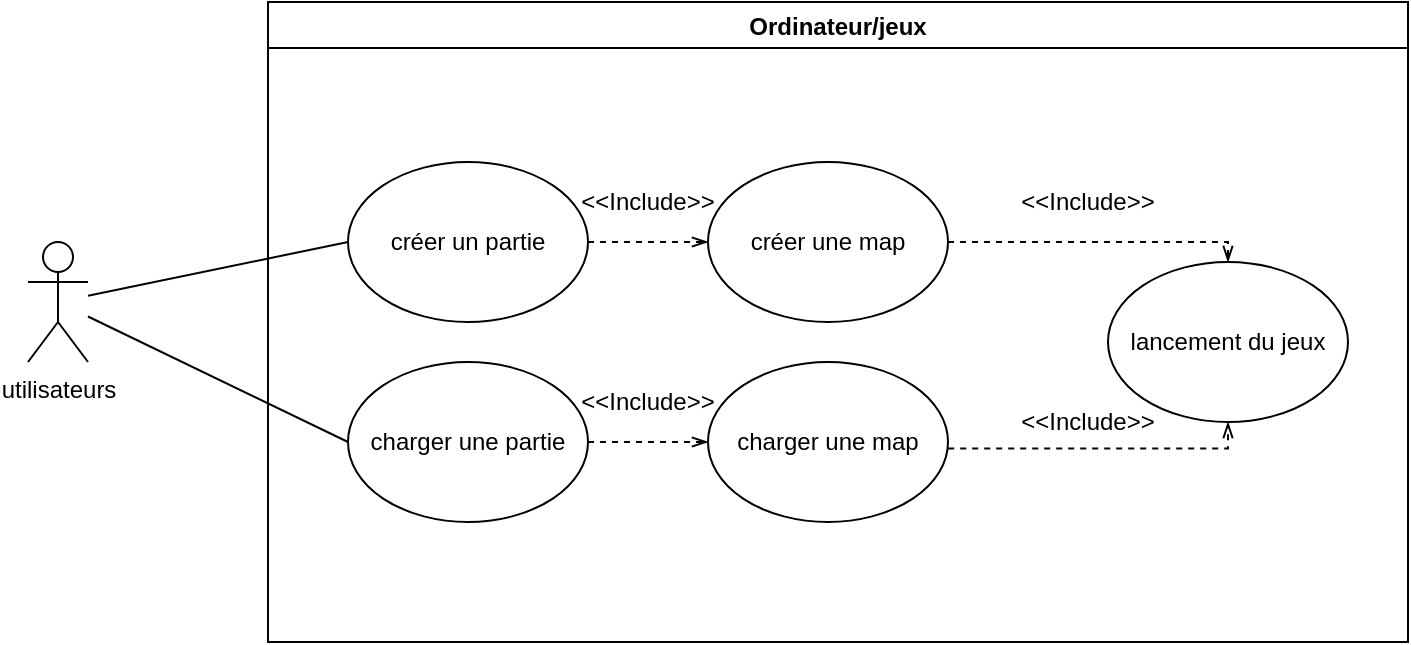 <mxfile version="14.0.5" type="device" pages="2"><diagram id="EUThWL9j5ouznEMJoP85" name="Page-1"><mxGraphModel dx="981" dy="486" grid="1" gridSize="10" guides="1" tooltips="1" connect="1" arrows="1" fold="1" page="1" pageScale="1" pageWidth="827" pageHeight="1169" math="0" shadow="0"><root><mxCell id="0"/><mxCell id="1" parent="0"/><mxCell id="mvIRnSmBuNdyTLVb6w0w-1" value="utilisateurs" style="shape=umlActor;verticalLabelPosition=bottom;verticalAlign=top;html=1;outlineConnect=0;" vertex="1" parent="1"><mxGeometry x="40" y="160" width="30" height="60" as="geometry"/></mxCell><mxCell id="mvIRnSmBuNdyTLVb6w0w-2" value="Ordinateur/jeux" style="swimlane;" vertex="1" parent="1"><mxGeometry x="160" y="40" width="570" height="320" as="geometry"/></mxCell><mxCell id="mvIRnSmBuNdyTLVb6w0w-5" value="créer un partie" style="ellipse;whiteSpace=wrap;html=1;" vertex="1" parent="mvIRnSmBuNdyTLVb6w0w-2"><mxGeometry x="40" y="80" width="120" height="80" as="geometry"/></mxCell><mxCell id="mvIRnSmBuNdyTLVb6w0w-6" value="charger une partie" style="ellipse;whiteSpace=wrap;html=1;" vertex="1" parent="mvIRnSmBuNdyTLVb6w0w-2"><mxGeometry x="40" y="180" width="120" height="80" as="geometry"/></mxCell><mxCell id="mvIRnSmBuNdyTLVb6w0w-15" style="edgeStyle=orthogonalEdgeStyle;rounded=0;orthogonalLoop=1;jettySize=auto;html=1;exitX=1;exitY=0.5;exitDx=0;exitDy=0;entryX=0;entryY=0.5;entryDx=0;entryDy=0;dashed=1;endArrow=openThin;endFill=0;" edge="1" parent="mvIRnSmBuNdyTLVb6w0w-2" source="mvIRnSmBuNdyTLVb6w0w-5" target="mvIRnSmBuNdyTLVb6w0w-13"><mxGeometry relative="1" as="geometry"/></mxCell><mxCell id="mvIRnSmBuNdyTLVb6w0w-13" value="créer&amp;nbsp;une map" style="ellipse;whiteSpace=wrap;html=1;" vertex="1" parent="mvIRnSmBuNdyTLVb6w0w-2"><mxGeometry x="220" y="80" width="120" height="80" as="geometry"/></mxCell><mxCell id="mvIRnSmBuNdyTLVb6w0w-12" value="charger une map" style="ellipse;whiteSpace=wrap;html=1;" vertex="1" parent="mvIRnSmBuNdyTLVb6w0w-2"><mxGeometry x="220" y="180" width="120" height="80" as="geometry"/></mxCell><mxCell id="mvIRnSmBuNdyTLVb6w0w-16" style="edgeStyle=orthogonalEdgeStyle;rounded=0;orthogonalLoop=1;jettySize=auto;html=1;exitX=1;exitY=0.5;exitDx=0;exitDy=0;entryX=0;entryY=0.5;entryDx=0;entryDy=0;dashed=1;endArrow=openThin;endFill=0;" edge="1" parent="mvIRnSmBuNdyTLVb6w0w-2" source="mvIRnSmBuNdyTLVb6w0w-6" target="mvIRnSmBuNdyTLVb6w0w-12"><mxGeometry relative="1" as="geometry"><mxPoint x="170" y="130" as="sourcePoint"/><mxPoint x="230" y="130" as="targetPoint"/></mxGeometry></mxCell><mxCell id="mvIRnSmBuNdyTLVb6w0w-17" value="lancement du jeux" style="ellipse;whiteSpace=wrap;html=1;" vertex="1" parent="mvIRnSmBuNdyTLVb6w0w-2"><mxGeometry x="420" y="130" width="120" height="80" as="geometry"/></mxCell><mxCell id="mvIRnSmBuNdyTLVb6w0w-18" style="edgeStyle=orthogonalEdgeStyle;rounded=0;orthogonalLoop=1;jettySize=auto;html=1;exitX=1;exitY=0.5;exitDx=0;exitDy=0;entryX=0.5;entryY=0;entryDx=0;entryDy=0;dashed=1;endArrow=openThin;endFill=0;" edge="1" parent="mvIRnSmBuNdyTLVb6w0w-2" source="mvIRnSmBuNdyTLVb6w0w-13" target="mvIRnSmBuNdyTLVb6w0w-17"><mxGeometry relative="1" as="geometry"><mxPoint x="170" y="130" as="sourcePoint"/><mxPoint x="230" y="130" as="targetPoint"/><Array as="points"><mxPoint x="480" y="120"/></Array></mxGeometry></mxCell><mxCell id="mvIRnSmBuNdyTLVb6w0w-19" style="edgeStyle=orthogonalEdgeStyle;rounded=0;orthogonalLoop=1;jettySize=auto;html=1;exitX=1.001;exitY=0.54;exitDx=0;exitDy=0;entryX=0.5;entryY=1;entryDx=0;entryDy=0;dashed=1;endArrow=openThin;endFill=0;exitPerimeter=0;" edge="1" parent="mvIRnSmBuNdyTLVb6w0w-2" source="mvIRnSmBuNdyTLVb6w0w-12" target="mvIRnSmBuNdyTLVb6w0w-17"><mxGeometry relative="1" as="geometry"><mxPoint x="350.0" y="130.0" as="sourcePoint"/><mxPoint x="490" y="140" as="targetPoint"/><Array as="points"><mxPoint x="480" y="223"/></Array></mxGeometry></mxCell><mxCell id="mvIRnSmBuNdyTLVb6w0w-20" value="&amp;lt;&amp;lt;Include&amp;gt;&amp;gt;" style="text;html=1;strokeColor=none;fillColor=none;align=center;verticalAlign=middle;whiteSpace=wrap;rounded=0;" vertex="1" parent="mvIRnSmBuNdyTLVb6w0w-2"><mxGeometry x="170" y="90" width="40" height="20" as="geometry"/></mxCell><mxCell id="mvIRnSmBuNdyTLVb6w0w-22" value="&amp;lt;&amp;lt;Include&amp;gt;&amp;gt;" style="text;html=1;strokeColor=none;fillColor=none;align=center;verticalAlign=middle;whiteSpace=wrap;rounded=0;" vertex="1" parent="mvIRnSmBuNdyTLVb6w0w-2"><mxGeometry x="170" y="190" width="40" height="20" as="geometry"/></mxCell><mxCell id="mvIRnSmBuNdyTLVb6w0w-24" value="&amp;lt;&amp;lt;Include&amp;gt;&amp;gt;" style="text;html=1;strokeColor=none;fillColor=none;align=center;verticalAlign=middle;whiteSpace=wrap;rounded=0;" vertex="1" parent="mvIRnSmBuNdyTLVb6w0w-2"><mxGeometry x="390" y="90" width="40" height="20" as="geometry"/></mxCell><mxCell id="mvIRnSmBuNdyTLVb6w0w-26" value="&amp;lt;&amp;lt;Include&amp;gt;&amp;gt;" style="text;html=1;strokeColor=none;fillColor=none;align=center;verticalAlign=middle;whiteSpace=wrap;rounded=0;" vertex="1" parent="mvIRnSmBuNdyTLVb6w0w-2"><mxGeometry x="390" y="200" width="40" height="20" as="geometry"/></mxCell><mxCell id="mvIRnSmBuNdyTLVb6w0w-10" value="" style="endArrow=none;html=1;entryX=0;entryY=0.5;entryDx=0;entryDy=0;" edge="1" parent="1" source="mvIRnSmBuNdyTLVb6w0w-1" target="mvIRnSmBuNdyTLVb6w0w-5"><mxGeometry width="50" height="50" relative="1" as="geometry"><mxPoint x="260" y="170" as="sourcePoint"/><mxPoint x="310" y="120" as="targetPoint"/></mxGeometry></mxCell><mxCell id="mvIRnSmBuNdyTLVb6w0w-11" value="" style="endArrow=none;html=1;entryX=0;entryY=0.5;entryDx=0;entryDy=0;" edge="1" parent="1" source="mvIRnSmBuNdyTLVb6w0w-1" target="mvIRnSmBuNdyTLVb6w0w-6"><mxGeometry width="50" height="50" relative="1" as="geometry"><mxPoint x="260" y="170" as="sourcePoint"/><mxPoint x="310" y="120" as="targetPoint"/></mxGeometry></mxCell></root></mxGraphModel></diagram><diagram id="LVaVbmAFFKcsizEupcQa" name="Page-2"><mxGraphModel dx="2500" dy="829" grid="1" gridSize="10" guides="1" tooltips="1" connect="1" arrows="1" fold="1" page="1" pageScale="1" pageWidth="827" pageHeight="1169" math="0" shadow="0"><root><mxCell id="_mFNCNcJrbNBxR88c6ex-0"/><mxCell id="_mFNCNcJrbNBxR88c6ex-1" parent="_mFNCNcJrbNBxR88c6ex-0"/><mxCell id="vflABK2YP-eUWzFaCHEH-0" value="Personages" style="shape=umlActor;verticalLabelPosition=bottom;verticalAlign=top;html=1;outlineConnect=0;" vertex="1" parent="_mFNCNcJrbNBxR88c6ex-1"><mxGeometry x="-40" y="460" width="30" height="60" as="geometry"/></mxCell><mxCell id="vflABK2YP-eUWzFaCHEH-1" value="Map" style="swimlane;" vertex="1" parent="_mFNCNcJrbNBxR88c6ex-1"><mxGeometry x="160" y="40" width="610" height="800" as="geometry"/></mxCell><mxCell id="vflABK2YP-eUWzFaCHEH-2" value="Déplacer" style="ellipse;whiteSpace=wrap;html=1;" vertex="1" parent="vflABK2YP-eUWzFaCHEH-1"><mxGeometry x="50" y="180" width="120" height="80" as="geometry"/></mxCell><mxCell id="vflABK2YP-eUWzFaCHEH-11" value="&amp;lt;&amp;lt;Extend&amp;gt;&amp;gt;" style="text;html=1;strokeColor=none;fillColor=none;align=center;verticalAlign=middle;whiteSpace=wrap;rounded=0;" vertex="1" parent="vflABK2YP-eUWzFaCHEH-1"><mxGeometry x="400" y="100" width="40" height="20" as="geometry"/></mxCell><mxCell id="vflABK2YP-eUWzFaCHEH-38" style="edgeStyle=none;rounded=0;orthogonalLoop=1;jettySize=auto;html=1;exitX=0.5;exitY=1;exitDx=0;exitDy=0;entryX=0.5;entryY=0;entryDx=0;entryDy=0;dashed=1;endArrow=open;endFill=0;" edge="1" parent="vflABK2YP-eUWzFaCHEH-1" source="vflABK2YP-eUWzFaCHEH-17" target="vflABK2YP-eUWzFaCHEH-2"><mxGeometry relative="1" as="geometry"/></mxCell><mxCell id="vflABK2YP-eUWzFaCHEH-17" value="Mourir" style="ellipse;whiteSpace=wrap;html=1;" vertex="1" parent="vflABK2YP-eUWzFaCHEH-1"><mxGeometry x="10" y="50" width="120" height="80" as="geometry"/></mxCell><mxCell id="vflABK2YP-eUWzFaCHEH-20" value="voiture" style="ellipse;whiteSpace=wrap;html=1;" vertex="1" parent="vflABK2YP-eUWzFaCHEH-1"><mxGeometry x="254" y="90" width="120" height="80" as="geometry"/></mxCell><mxCell id="vflABK2YP-eUWzFaCHEH-21" value="" style="endArrow=block;html=1;exitX=0;exitY=0.5;exitDx=0;exitDy=0;entryX=1;entryY=0;entryDx=0;entryDy=0;endFill=0;" edge="1" parent="vflABK2YP-eUWzFaCHEH-1" source="vflABK2YP-eUWzFaCHEH-20" target="vflABK2YP-eUWzFaCHEH-2"><mxGeometry width="50" height="50" relative="1" as="geometry"><mxPoint x="280" y="210" as="sourcePoint"/><mxPoint x="230" y="260" as="targetPoint"/></mxGeometry></mxCell><mxCell id="vflABK2YP-eUWzFaCHEH-22" value="vélo" style="ellipse;whiteSpace=wrap;html=1;" vertex="1" parent="vflABK2YP-eUWzFaCHEH-1"><mxGeometry x="254" y="180" width="120" height="80" as="geometry"/></mxCell><mxCell id="vflABK2YP-eUWzFaCHEH-23" value="à pied" style="ellipse;whiteSpace=wrap;html=1;" vertex="1" parent="vflABK2YP-eUWzFaCHEH-1"><mxGeometry x="254" y="270" width="120" height="80" as="geometry"/></mxCell><mxCell id="vflABK2YP-eUWzFaCHEH-25" style="edgeStyle=orthogonalEdgeStyle;rounded=0;orthogonalLoop=1;jettySize=auto;html=1;exitX=0;exitY=0.5;exitDx=0;exitDy=0;endArrow=block;endFill=0;entryX=1;entryY=0.5;entryDx=0;entryDy=0;" edge="1" parent="vflABK2YP-eUWzFaCHEH-1" source="vflABK2YP-eUWzFaCHEH-22" target="vflABK2YP-eUWzFaCHEH-2"><mxGeometry relative="1" as="geometry"><mxPoint x="200" y="210" as="targetPoint"/></mxGeometry></mxCell><mxCell id="vflABK2YP-eUWzFaCHEH-28" style="rounded=0;orthogonalLoop=1;jettySize=auto;html=1;exitX=0;exitY=0.5;exitDx=0;exitDy=0;endArrow=block;endFill=0;entryX=1;entryY=1;entryDx=0;entryDy=0;" edge="1" parent="vflABK2YP-eUWzFaCHEH-1" source="vflABK2YP-eUWzFaCHEH-23" target="vflABK2YP-eUWzFaCHEH-2"><mxGeometry relative="1" as="geometry"><mxPoint x="170" y="270" as="targetPoint"/></mxGeometry></mxCell><mxCell id="vflABK2YP-eUWzFaCHEH-30" style="edgeStyle=none;rounded=0;orthogonalLoop=1;jettySize=auto;html=1;exitX=0;exitY=0.5;exitDx=0;exitDy=0;entryX=1;entryY=0.5;entryDx=0;entryDy=0;endArrow=open;endFill=0;dashed=1;" edge="1" parent="vflABK2YP-eUWzFaCHEH-1" source="vflABK2YP-eUWzFaCHEH-29" target="vflABK2YP-eUWzFaCHEH-20"><mxGeometry relative="1" as="geometry"/></mxCell><mxCell id="vflABK2YP-eUWzFaCHEH-29" value="se faire arrêter par la police" style="ellipse;whiteSpace=wrap;html=1;" vertex="1" parent="vflABK2YP-eUWzFaCHEH-1"><mxGeometry x="460" y="90" width="120" height="80" as="geometry"/></mxCell><mxCell id="vflABK2YP-eUWzFaCHEH-32" value="Manger, Boire" style="ellipse;whiteSpace=wrap;html=1;" vertex="1" parent="vflABK2YP-eUWzFaCHEH-1"><mxGeometry x="50" y="410" width="120" height="80" as="geometry"/></mxCell><mxCell id="vflABK2YP-eUWzFaCHEH-36" style="edgeStyle=none;rounded=0;orthogonalLoop=1;jettySize=auto;html=1;exitX=1;exitY=0.5;exitDx=0;exitDy=0;entryX=0;entryY=0.5;entryDx=0;entryDy=0;endArrow=open;endFill=0;dashed=1;" edge="1" parent="vflABK2YP-eUWzFaCHEH-1" source="vflABK2YP-eUWzFaCHEH-32" target="vflABK2YP-eUWzFaCHEH-35"><mxGeometry relative="1" as="geometry"/></mxCell><mxCell id="vflABK2YP-eUWzFaCHEH-55" style="edgeStyle=none;rounded=0;orthogonalLoop=1;jettySize=auto;html=1;exitX=0;exitY=0;exitDx=0;exitDy=0;dashed=1;endArrow=open;endFill=0;" edge="1" parent="vflABK2YP-eUWzFaCHEH-1" source="vflABK2YP-eUWzFaCHEH-35" target="vflABK2YP-eUWzFaCHEH-2"><mxGeometry relative="1" as="geometry"/></mxCell><mxCell id="vflABK2YP-eUWzFaCHEH-35" value="Remonter les barres" style="ellipse;whiteSpace=wrap;html=1;" vertex="1" parent="vflABK2YP-eUWzFaCHEH-1"><mxGeometry x="254" y="410" width="120" height="80" as="geometry"/></mxCell><mxCell id="vflABK2YP-eUWzFaCHEH-37" value="&amp;lt;&amp;lt;Include&amp;gt;&amp;gt;" style="text;html=1;strokeColor=none;fillColor=none;align=center;verticalAlign=middle;whiteSpace=wrap;rounded=0;" vertex="1" parent="vflABK2YP-eUWzFaCHEH-1"><mxGeometry x="190" y="420" width="40" height="20" as="geometry"/></mxCell><mxCell id="vflABK2YP-eUWzFaCHEH-40" value="&amp;lt;&amp;lt;Extend&amp;gt;&amp;gt;" style="text;html=1;strokeColor=none;fillColor=none;align=center;verticalAlign=middle;whiteSpace=wrap;rounded=0;" vertex="1" parent="vflABK2YP-eUWzFaCHEH-1"><mxGeometry x="50" y="150" width="40" height="20" as="geometry"/></mxCell><mxCell id="vflABK2YP-eUWzFaCHEH-42" style="edgeStyle=none;rounded=0;orthogonalLoop=1;jettySize=auto;html=1;exitX=0.5;exitY=0;exitDx=0;exitDy=0;entryX=0.5;entryY=1;entryDx=0;entryDy=0;dashed=1;endArrow=open;endFill=0;" edge="1" parent="vflABK2YP-eUWzFaCHEH-1" source="vflABK2YP-eUWzFaCHEH-41" target="vflABK2YP-eUWzFaCHEH-2"><mxGeometry relative="1" as="geometry"/></mxCell><mxCell id="vflABK2YP-eUWzFaCHEH-41" value="Tomber dans un piége" style="ellipse;whiteSpace=wrap;html=1;" vertex="1" parent="vflABK2YP-eUWzFaCHEH-1"><mxGeometry x="50" y="300" width="120" height="80" as="geometry"/></mxCell><mxCell id="vflABK2YP-eUWzFaCHEH-43" value="&amp;lt;&amp;lt;Extend&amp;gt;&amp;gt;" style="text;html=1;strokeColor=none;fillColor=none;align=center;verticalAlign=middle;whiteSpace=wrap;rounded=0;" vertex="1" parent="vflABK2YP-eUWzFaCHEH-1"><mxGeometry x="50" y="270" width="40" height="20" as="geometry"/></mxCell><mxCell id="vflABK2YP-eUWzFaCHEH-46" value="obtenir diplôme" style="ellipse;whiteSpace=wrap;html=1;" vertex="1" parent="vflABK2YP-eUWzFaCHEH-1"><mxGeometry x="50" y="510" width="120" height="80" as="geometry"/></mxCell><mxCell id="vflABK2YP-eUWzFaCHEH-47" value="Trouve l'énoncé" style="ellipse;whiteSpace=wrap;html=1;" vertex="1" parent="vflABK2YP-eUWzFaCHEH-1"><mxGeometry x="50" y="620" width="120" height="80" as="geometry"/></mxCell><mxCell id="vflABK2YP-eUWzFaCHEH-50" value="Trouver lire sur genie logiciel" style="ellipse;whiteSpace=wrap;html=1;" vertex="1" parent="vflABK2YP-eUWzFaCHEH-1"><mxGeometry x="50" y="710" width="120" height="80" as="geometry"/></mxCell><mxCell id="vflABK2YP-eUWzFaCHEH-53" style="edgeStyle=none;rounded=0;orthogonalLoop=1;jettySize=auto;html=1;exitX=0;exitY=1;exitDx=0;exitDy=0;endArrow=open;endFill=0;dashed=1;" edge="1" parent="vflABK2YP-eUWzFaCHEH-1" source="vflABK2YP-eUWzFaCHEH-52" target="vflABK2YP-eUWzFaCHEH-2"><mxGeometry relative="1" as="geometry"/></mxCell><mxCell id="vflABK2YP-eUWzFaCHEH-52" value="dimination des bares" style="ellipse;whiteSpace=wrap;html=1;" vertex="1" parent="vflABK2YP-eUWzFaCHEH-1"><mxGeometry x="140" y="30" width="120" height="80" as="geometry"/></mxCell><mxCell id="vflABK2YP-eUWzFaCHEH-54" value="&amp;lt;&amp;lt;Extend&amp;gt;&amp;gt;" style="text;html=1;strokeColor=none;fillColor=none;align=center;verticalAlign=middle;whiteSpace=wrap;rounded=0;" vertex="1" parent="vflABK2YP-eUWzFaCHEH-1"><mxGeometry x="160" y="120" width="40" height="20" as="geometry"/></mxCell><mxCell id="vflABK2YP-eUWzFaCHEH-56" value="&amp;lt;&amp;lt;Extend&amp;gt;&amp;gt;" style="text;html=1;strokeColor=none;fillColor=none;align=center;verticalAlign=middle;whiteSpace=wrap;rounded=0;" vertex="1" parent="vflABK2YP-eUWzFaCHEH-1"><mxGeometry x="250" y="360" width="40" height="20" as="geometry"/></mxCell><mxCell id="vflABK2YP-eUWzFaCHEH-15" value="" style="endArrow=none;html=1;entryX=0;entryY=0.5;entryDx=0;entryDy=0;" edge="1" parent="_mFNCNcJrbNBxR88c6ex-1" source="vflABK2YP-eUWzFaCHEH-0" target="vflABK2YP-eUWzFaCHEH-2"><mxGeometry width="50" height="50" relative="1" as="geometry"><mxPoint x="260" y="80" as="sourcePoint"/><mxPoint x="310" y="30" as="targetPoint"/></mxGeometry></mxCell><mxCell id="vflABK2YP-eUWzFaCHEH-34" style="edgeStyle=none;rounded=0;orthogonalLoop=1;jettySize=auto;html=1;exitX=0;exitY=0.5;exitDx=0;exitDy=0;endArrow=none;endFill=0;" edge="1" parent="_mFNCNcJrbNBxR88c6ex-1" source="vflABK2YP-eUWzFaCHEH-32" target="vflABK2YP-eUWzFaCHEH-0"><mxGeometry relative="1" as="geometry"/></mxCell><mxCell id="vflABK2YP-eUWzFaCHEH-48" style="edgeStyle=none;rounded=0;orthogonalLoop=1;jettySize=auto;html=1;exitX=0;exitY=0.5;exitDx=0;exitDy=0;endArrow=none;endFill=0;" edge="1" parent="_mFNCNcJrbNBxR88c6ex-1" source="vflABK2YP-eUWzFaCHEH-46" target="vflABK2YP-eUWzFaCHEH-0"><mxGeometry relative="1" as="geometry"/></mxCell><mxCell id="vflABK2YP-eUWzFaCHEH-49" style="edgeStyle=none;rounded=0;orthogonalLoop=1;jettySize=auto;html=1;exitX=0;exitY=0.5;exitDx=0;exitDy=0;endArrow=none;endFill=0;" edge="1" parent="_mFNCNcJrbNBxR88c6ex-1" source="vflABK2YP-eUWzFaCHEH-47" target="vflABK2YP-eUWzFaCHEH-0"><mxGeometry relative="1" as="geometry"/></mxCell><mxCell id="vflABK2YP-eUWzFaCHEH-51" style="edgeStyle=none;rounded=0;orthogonalLoop=1;jettySize=auto;html=1;exitX=0;exitY=0.5;exitDx=0;exitDy=0;endArrow=none;endFill=0;" edge="1" parent="_mFNCNcJrbNBxR88c6ex-1" source="vflABK2YP-eUWzFaCHEH-50" target="vflABK2YP-eUWzFaCHEH-0"><mxGeometry relative="1" as="geometry"/></mxCell></root></mxGraphModel></diagram></mxfile>